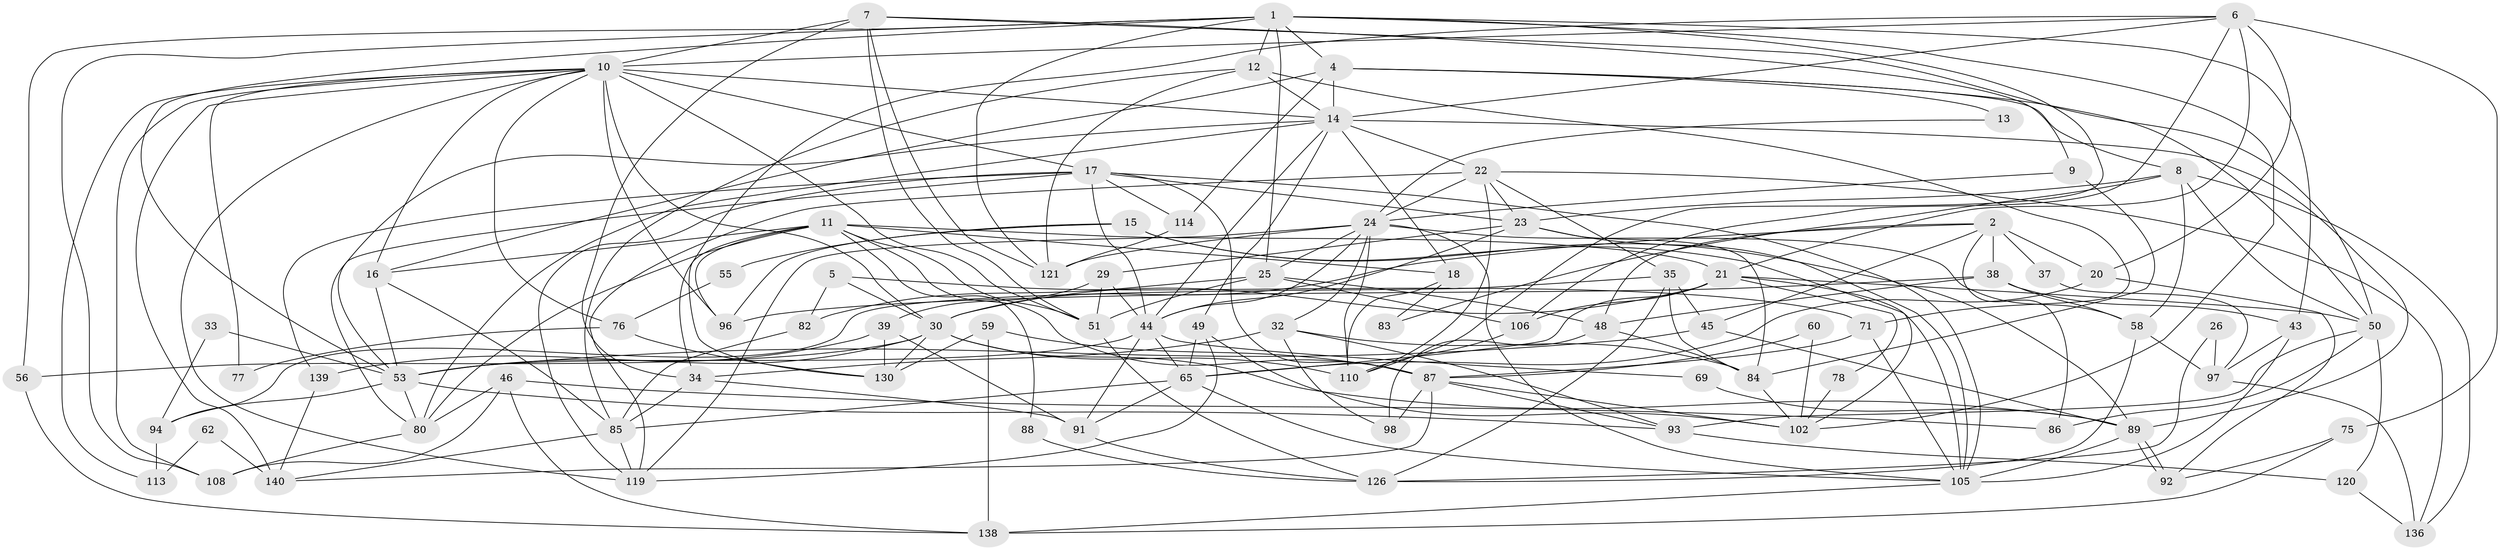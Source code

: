 // original degree distribution, {3: 0.2191780821917808, 4: 0.3082191780821918, 2: 0.14383561643835616, 6: 0.0821917808219178, 5: 0.2054794520547945, 7: 0.03424657534246575, 9: 0.00684931506849315}
// Generated by graph-tools (version 1.1) at 2025/18/03/04/25 18:18:33]
// undirected, 87 vertices, 223 edges
graph export_dot {
graph [start="1"]
  node [color=gray90,style=filled];
  1 [super="+42+36"];
  2 [super="+3"];
  4 [super="+27"];
  5;
  6 [super="+19"];
  7 [super="+52+54"];
  8 [super="+63+40"];
  9;
  10 [super="+122+79+31"];
  11 [super="+112+123"];
  12 [super="+28"];
  13;
  14 [super="+68+41"];
  15 [super="+90"];
  16;
  17 [super="+146+47"];
  18;
  20;
  21 [super="+103"];
  22 [super="+72+143"];
  23 [super="+67"];
  24 [super="+70"];
  25 [super="+99"];
  26;
  29;
  30 [super="+125"];
  32;
  33;
  34;
  35;
  37;
  38 [super="+142"];
  39;
  43;
  44 [super="+109+66"];
  45 [super="+118"];
  46;
  48;
  49 [super="+115"];
  50 [super="+61"];
  51 [super="+117"];
  53 [super="+64+141"];
  55;
  56;
  58 [super="+73"];
  59;
  60;
  62;
  65 [super="+145"];
  69;
  71;
  75;
  76;
  77;
  78;
  80 [super="+137"];
  82;
  83;
  84 [super="+135"];
  85 [super="+111"];
  86;
  87 [super="+104"];
  88;
  89 [super="+127"];
  91;
  92;
  93 [super="+133"];
  94;
  96;
  97;
  98;
  102;
  105 [super="+124"];
  106;
  108;
  110 [super="+131"];
  113;
  114;
  119 [super="+134"];
  120;
  121;
  126;
  130;
  136;
  138;
  139;
  140 [super="+144"];
  1 -- 110;
  1 -- 108;
  1 -- 102;
  1 -- 43;
  1 -- 12;
  1 -- 4;
  1 -- 121;
  1 -- 53;
  1 -- 56;
  1 -- 25;
  2 -- 48;
  2 -- 30;
  2 -- 45 [weight=2];
  2 -- 20;
  2 -- 37;
  2 -- 38;
  2 -- 86;
  4 -- 8;
  4 -- 16;
  4 -- 50;
  4 -- 114;
  4 -- 13;
  4 -- 14;
  5 -- 71;
  5 -- 30;
  5 -- 82;
  6 -- 130;
  6 -- 20;
  6 -- 75;
  6 -- 21;
  6 -- 106;
  6 -- 10;
  6 -- 14;
  7 -- 121;
  7 -- 50 [weight=2];
  7 -- 9;
  7 -- 34;
  7 -- 51;
  7 -- 10 [weight=2];
  8 -- 58;
  8 -- 83;
  8 -- 23;
  8 -- 136;
  8 -- 50;
  9 -- 84;
  9 -- 24;
  10 -- 51;
  10 -- 113;
  10 -- 108;
  10 -- 76;
  10 -- 17 [weight=2];
  10 -- 96;
  10 -- 140;
  10 -- 77;
  10 -- 16;
  10 -- 119;
  10 -- 30;
  10 -- 14;
  11 -- 96;
  11 -- 80;
  11 -- 34;
  11 -- 18;
  11 -- 51;
  11 -- 21 [weight=2];
  11 -- 88;
  11 -- 16;
  11 -- 87;
  12 -- 85;
  12 -- 121;
  12 -- 14;
  12 -- 71;
  13 -- 24;
  14 -- 89 [weight=2];
  14 -- 80;
  14 -- 49;
  14 -- 18;
  14 -- 44;
  14 -- 22;
  14 -- 53;
  15 -- 96;
  15 -- 89;
  15 -- 55;
  15 -- 102;
  16 -- 53;
  16 -- 85;
  17 -- 139;
  17 -- 44 [weight=2];
  17 -- 87;
  17 -- 105;
  17 -- 80;
  17 -- 114;
  17 -- 119;
  17 -- 23 [weight=2];
  18 -- 110;
  18 -- 83;
  20 -- 92;
  20 -- 65;
  21 -- 30;
  21 -- 50;
  21 -- 65;
  21 -- 105;
  21 -- 106;
  21 -- 78;
  22 -- 136;
  22 -- 119;
  22 -- 24;
  22 -- 35;
  22 -- 23;
  22 -- 110;
  23 -- 105;
  23 -- 44 [weight=2];
  23 -- 29;
  23 -- 84;
  24 -- 58;
  24 -- 32;
  24 -- 121;
  24 -- 105;
  24 -- 44 [weight=2];
  24 -- 110;
  24 -- 119;
  24 -- 25;
  25 -- 106;
  25 -- 48;
  25 -- 82;
  25 -- 51;
  26 -- 126;
  26 -- 97;
  29 -- 39;
  29 -- 51;
  29 -- 44;
  30 -- 56;
  30 -- 130;
  30 -- 89;
  30 -- 53;
  30 -- 110;
  32 -- 93;
  32 -- 34;
  32 -- 84;
  32 -- 98;
  33 -- 53;
  33 -- 94;
  34 -- 91;
  34 -- 85;
  35 -- 94;
  35 -- 126;
  35 -- 45;
  35 -- 84;
  37 -- 97;
  38 -- 48;
  38 -- 96;
  38 -- 43;
  38 -- 58;
  39 -- 91;
  39 -- 130;
  39 -- 139;
  43 -- 97;
  43 -- 105;
  44 -- 65;
  44 -- 53;
  44 -- 69;
  44 -- 91;
  45 -- 89;
  45 -- 53;
  46 -- 138;
  46 -- 86;
  46 -- 108;
  46 -- 80;
  48 -- 84;
  48 -- 98;
  49 -- 65;
  49 -- 102;
  49 -- 119;
  50 -- 93;
  50 -- 86;
  50 -- 120;
  51 -- 126;
  53 -- 80;
  53 -- 94;
  53 -- 93;
  55 -- 76;
  56 -- 138;
  58 -- 126;
  58 -- 97;
  59 -- 130;
  59 -- 138;
  59 -- 87;
  60 -- 102;
  60 -- 87;
  62 -- 113;
  62 -- 140;
  65 -- 91;
  65 -- 105;
  65 -- 85;
  69 -- 89;
  71 -- 87;
  71 -- 105;
  75 -- 138;
  75 -- 92;
  76 -- 130;
  76 -- 77;
  78 -- 102;
  80 -- 108;
  82 -- 85;
  84 -- 102;
  85 -- 140;
  85 -- 119;
  87 -- 93;
  87 -- 102;
  87 -- 140;
  87 -- 98;
  88 -- 126;
  89 -- 92;
  89 -- 92;
  89 -- 105;
  91 -- 126;
  93 -- 120;
  94 -- 113;
  97 -- 136;
  105 -- 138;
  106 -- 110;
  114 -- 121;
  120 -- 136;
  139 -- 140;
}
